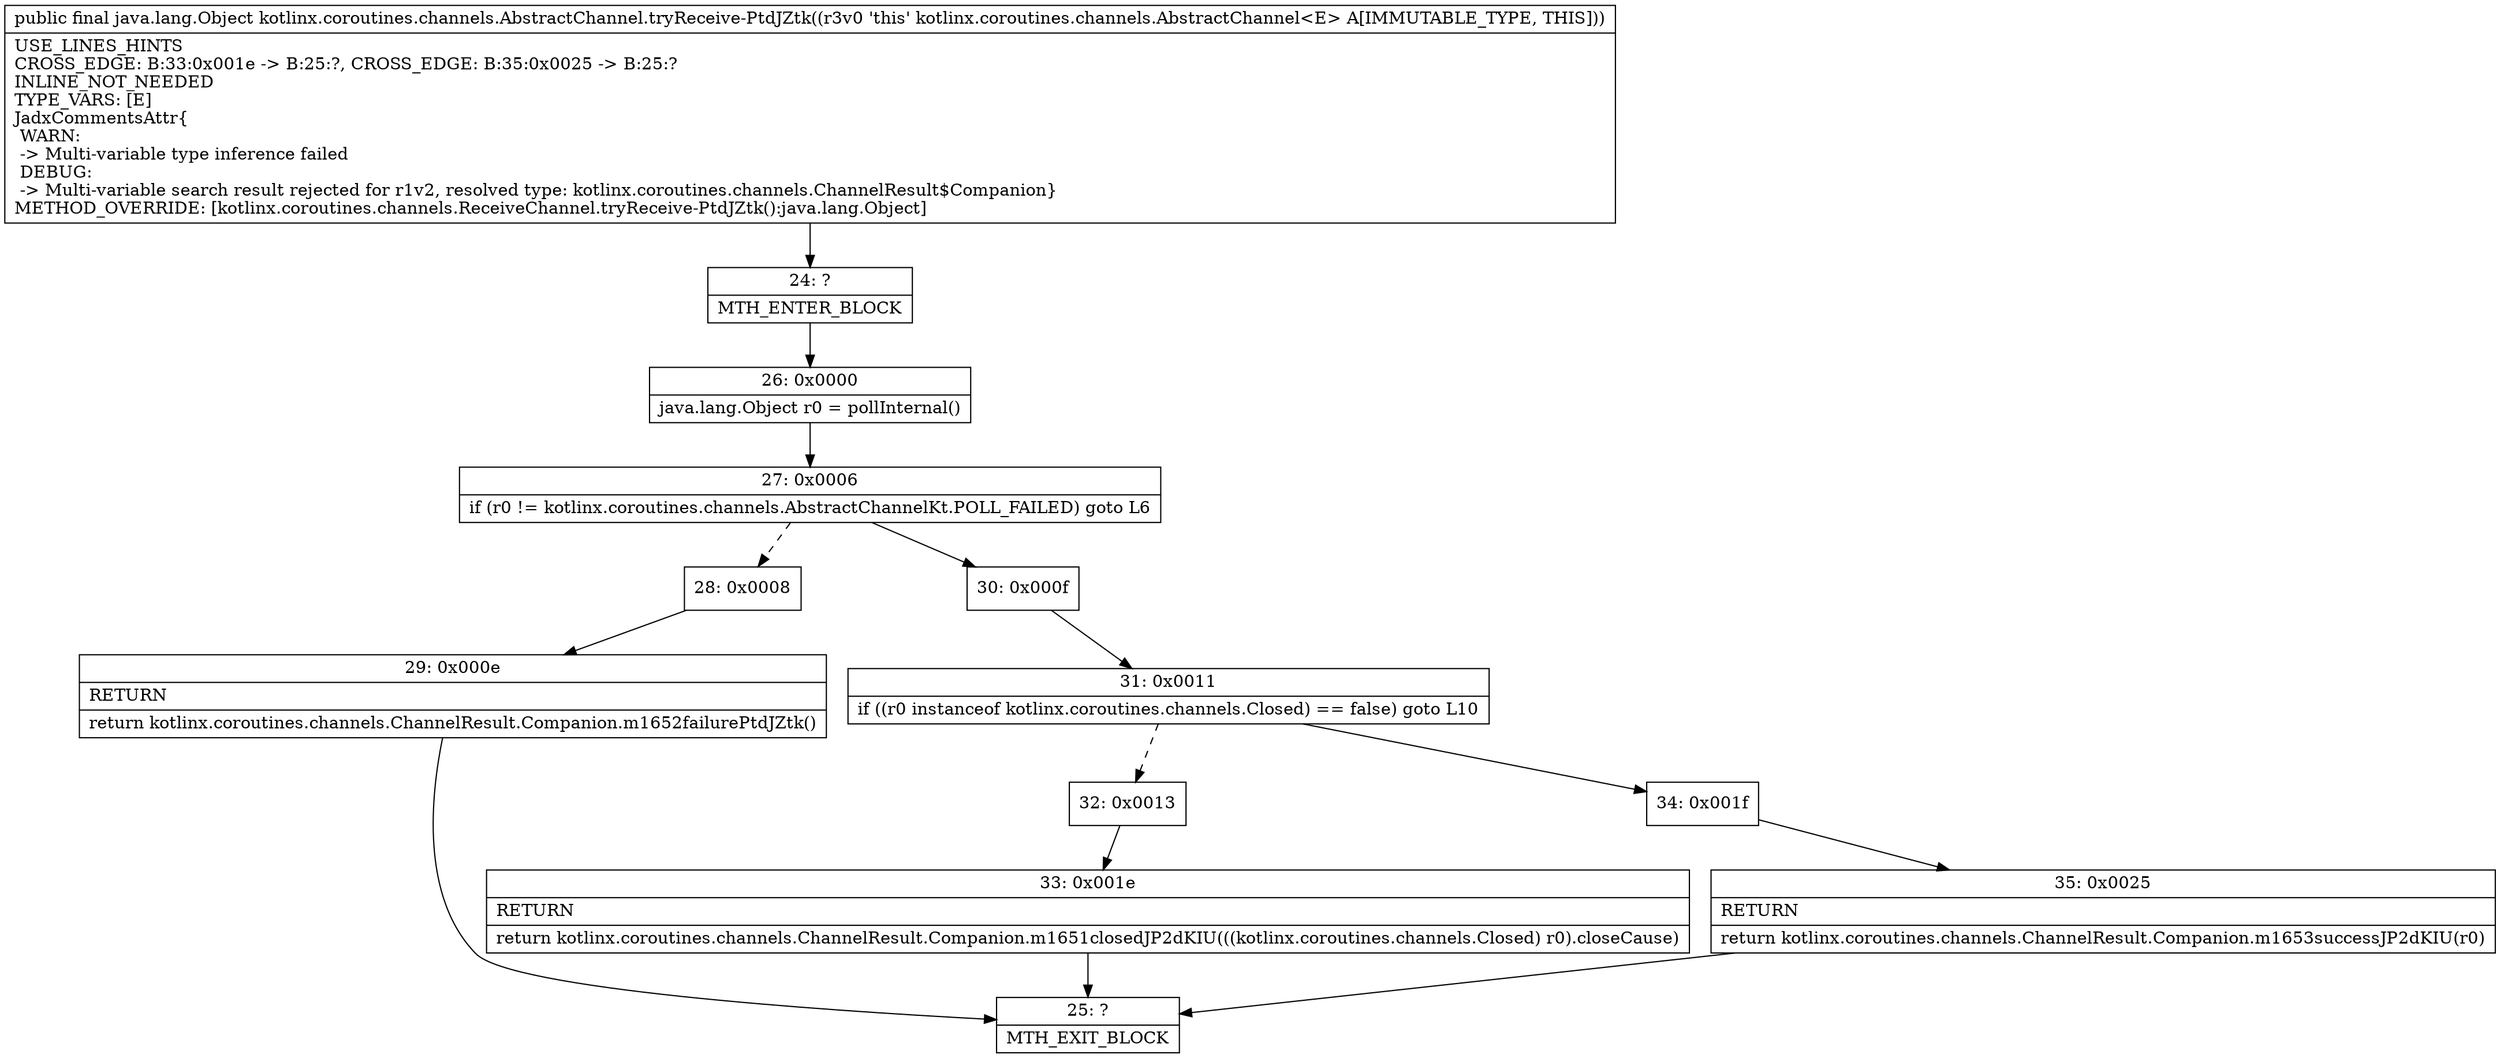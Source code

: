 digraph "CFG forkotlinx.coroutines.channels.AbstractChannel.tryReceive\-PtdJZtk()Ljava\/lang\/Object;" {
Node_24 [shape=record,label="{24\:\ ?|MTH_ENTER_BLOCK\l}"];
Node_26 [shape=record,label="{26\:\ 0x0000|java.lang.Object r0 = pollInternal()\l}"];
Node_27 [shape=record,label="{27\:\ 0x0006|if (r0 != kotlinx.coroutines.channels.AbstractChannelKt.POLL_FAILED) goto L6\l}"];
Node_28 [shape=record,label="{28\:\ 0x0008}"];
Node_29 [shape=record,label="{29\:\ 0x000e|RETURN\l|return kotlinx.coroutines.channels.ChannelResult.Companion.m1652failurePtdJZtk()\l}"];
Node_25 [shape=record,label="{25\:\ ?|MTH_EXIT_BLOCK\l}"];
Node_30 [shape=record,label="{30\:\ 0x000f}"];
Node_31 [shape=record,label="{31\:\ 0x0011|if ((r0 instanceof kotlinx.coroutines.channels.Closed) == false) goto L10\l}"];
Node_32 [shape=record,label="{32\:\ 0x0013}"];
Node_33 [shape=record,label="{33\:\ 0x001e|RETURN\l|return kotlinx.coroutines.channels.ChannelResult.Companion.m1651closedJP2dKIU(((kotlinx.coroutines.channels.Closed) r0).closeCause)\l}"];
Node_34 [shape=record,label="{34\:\ 0x001f}"];
Node_35 [shape=record,label="{35\:\ 0x0025|RETURN\l|return kotlinx.coroutines.channels.ChannelResult.Companion.m1653successJP2dKIU(r0)\l}"];
MethodNode[shape=record,label="{public final java.lang.Object kotlinx.coroutines.channels.AbstractChannel.tryReceive\-PtdJZtk((r3v0 'this' kotlinx.coroutines.channels.AbstractChannel\<E\> A[IMMUTABLE_TYPE, THIS]))  | USE_LINES_HINTS\lCROSS_EDGE: B:33:0x001e \-\> B:25:?, CROSS_EDGE: B:35:0x0025 \-\> B:25:?\lINLINE_NOT_NEEDED\lTYPE_VARS: [E]\lJadxCommentsAttr\{\l WARN: \l \-\> Multi\-variable type inference failed\l DEBUG: \l \-\> Multi\-variable search result rejected for r1v2, resolved type: kotlinx.coroutines.channels.ChannelResult$Companion\}\lMETHOD_OVERRIDE: [kotlinx.coroutines.channels.ReceiveChannel.tryReceive\-PtdJZtk():java.lang.Object]\l}"];
MethodNode -> Node_24;Node_24 -> Node_26;
Node_26 -> Node_27;
Node_27 -> Node_28[style=dashed];
Node_27 -> Node_30;
Node_28 -> Node_29;
Node_29 -> Node_25;
Node_30 -> Node_31;
Node_31 -> Node_32[style=dashed];
Node_31 -> Node_34;
Node_32 -> Node_33;
Node_33 -> Node_25;
Node_34 -> Node_35;
Node_35 -> Node_25;
}


